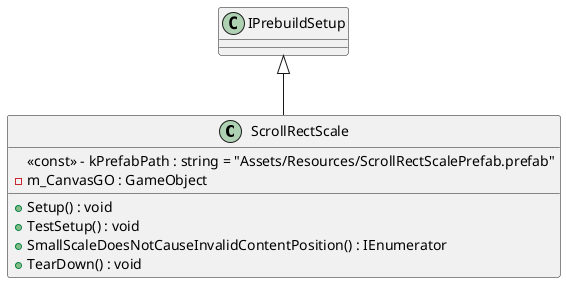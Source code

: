 @startuml
class ScrollRectScale {
    <<const>> - kPrefabPath : string = "Assets/Resources/ScrollRectScalePrefab.prefab"
    + Setup() : void
    - m_CanvasGO : GameObject
    + TestSetup() : void
    + SmallScaleDoesNotCauseInvalidContentPosition() : IEnumerator
    + TearDown() : void
}
IPrebuildSetup <|-- ScrollRectScale
@enduml
